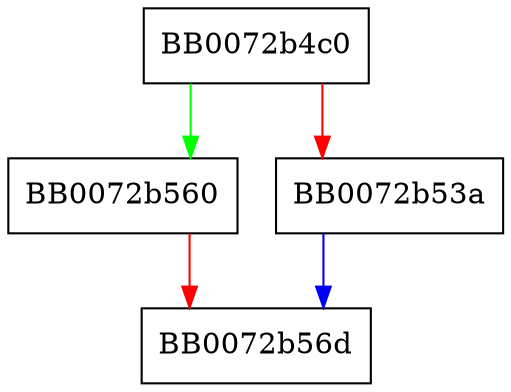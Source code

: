 digraph rsaz_512_mul_by_one {
  node [shape="box"];
  graph [splines=ortho];
  BB0072b4c0 -> BB0072b560 [color="green"];
  BB0072b4c0 -> BB0072b53a [color="red"];
  BB0072b53a -> BB0072b56d [color="blue"];
  BB0072b560 -> BB0072b56d [color="red"];
}